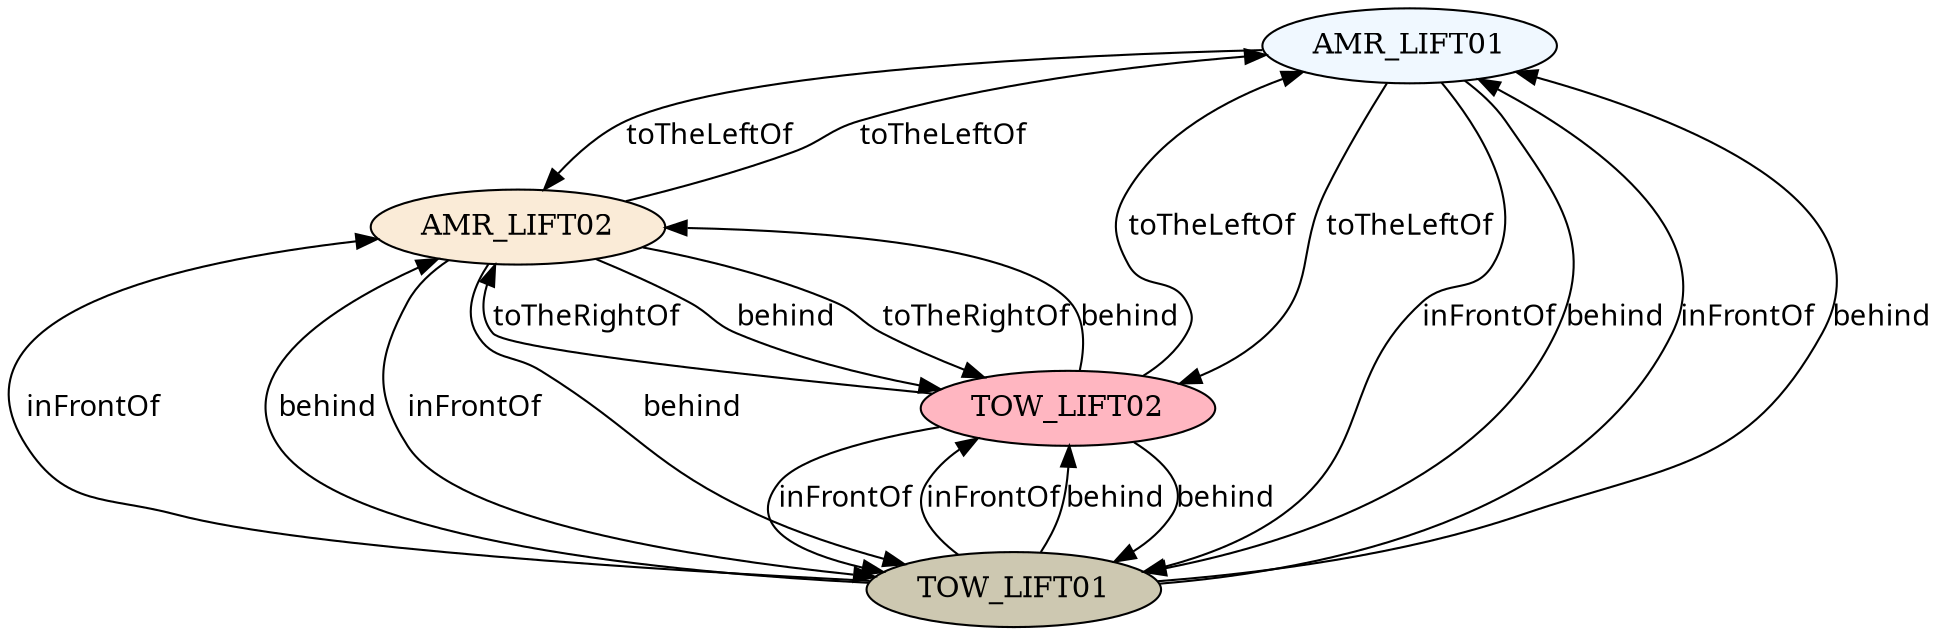 // The Scene Graph
digraph {
	node [fillcolor=aliceblue style=filled]
	0 [label=AMR_LIFT01]
	node [fillcolor=antiquewhite style=filled]
	1 [label=AMR_LIFT02]
	node [fillcolor=cornsilk3 style=filled]
	2 [label=TOW_LIFT01]
	node [fillcolor=lightpink style=filled]
	3 [label=TOW_LIFT02]
	edge [color=black fontname=Sans style=filled]
	0 -> 1 [label=toTheLeftOf]
	0 -> 2 [label=inFrontOf]
	0 -> 2 [label=behind]
	0 -> 3 [label=toTheLeftOf]
	1 -> 0 [label=toTheLeftOf]
	1 -> 2 [label=inFrontOf]
	1 -> 2 [label=behind]
	1 -> 3 [label=behind]
	1 -> 3 [label=toTheRightOf]
	2 -> 0 [label=inFrontOf]
	2 -> 0 [label=behind]
	2 -> 1 [label=inFrontOf]
	2 -> 1 [label=behind]
	2 -> 3 [label=inFrontOf]
	2 -> 3 [label=behind]
	3 -> 0 [label=toTheLeftOf]
	3 -> 1 [label=behind]
	3 -> 1 [label=toTheRightOf]
	3 -> 2 [label=inFrontOf]
	3 -> 2 [label=behind]
}

